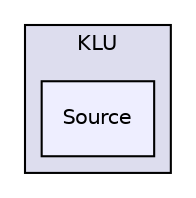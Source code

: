 digraph "libs/SuiteSparse/KLU/Source" {
  compound=true
  node [ fontsize="10", fontname="Helvetica"];
  edge [ labelfontsize="10", labelfontname="Helvetica"];
  subgraph clusterdir_5f5d892bb5db00d33e22891ab42b16a7 {
    graph [ bgcolor="#ddddee", pencolor="black", label="KLU" fontname="Helvetica", fontsize="10", URL="dir_5f5d892bb5db00d33e22891ab42b16a7.html"]
  dir_0f50235910462be26059de6e6a90f704 [shape=box, label="Source", style="filled", fillcolor="#eeeeff", pencolor="black", URL="dir_0f50235910462be26059de6e6a90f704.html"];
  }
}
